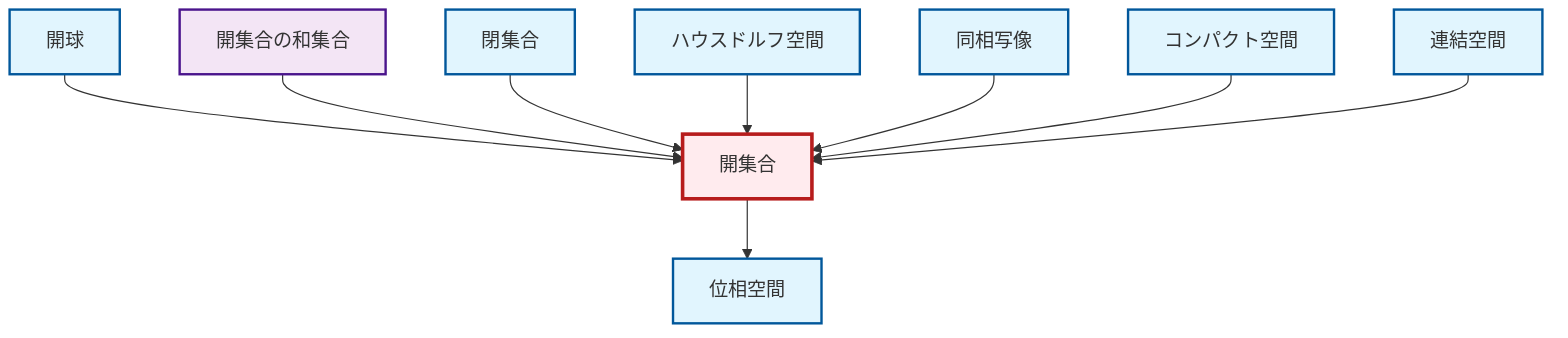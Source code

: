 graph TD
    classDef definition fill:#e1f5fe,stroke:#01579b,stroke-width:2px
    classDef theorem fill:#f3e5f5,stroke:#4a148c,stroke-width:2px
    classDef axiom fill:#fff3e0,stroke:#e65100,stroke-width:2px
    classDef example fill:#e8f5e9,stroke:#1b5e20,stroke-width:2px
    classDef current fill:#ffebee,stroke:#b71c1c,stroke-width:3px
    def-topological-space["位相空間"]:::definition
    def-open-set["開集合"]:::definition
    def-compact["コンパクト空間"]:::definition
    def-homeomorphism["同相写像"]:::definition
    def-open-ball["開球"]:::definition
    def-closed-set["閉集合"]:::definition
    thm-union-open-sets["開集合の和集合"]:::theorem
    def-hausdorff["ハウスドルフ空間"]:::definition
    def-connected["連結空間"]:::definition
    def-open-ball --> def-open-set
    thm-union-open-sets --> def-open-set
    def-closed-set --> def-open-set
    def-hausdorff --> def-open-set
    def-homeomorphism --> def-open-set
    def-open-set --> def-topological-space
    def-compact --> def-open-set
    def-connected --> def-open-set
    class def-open-set current